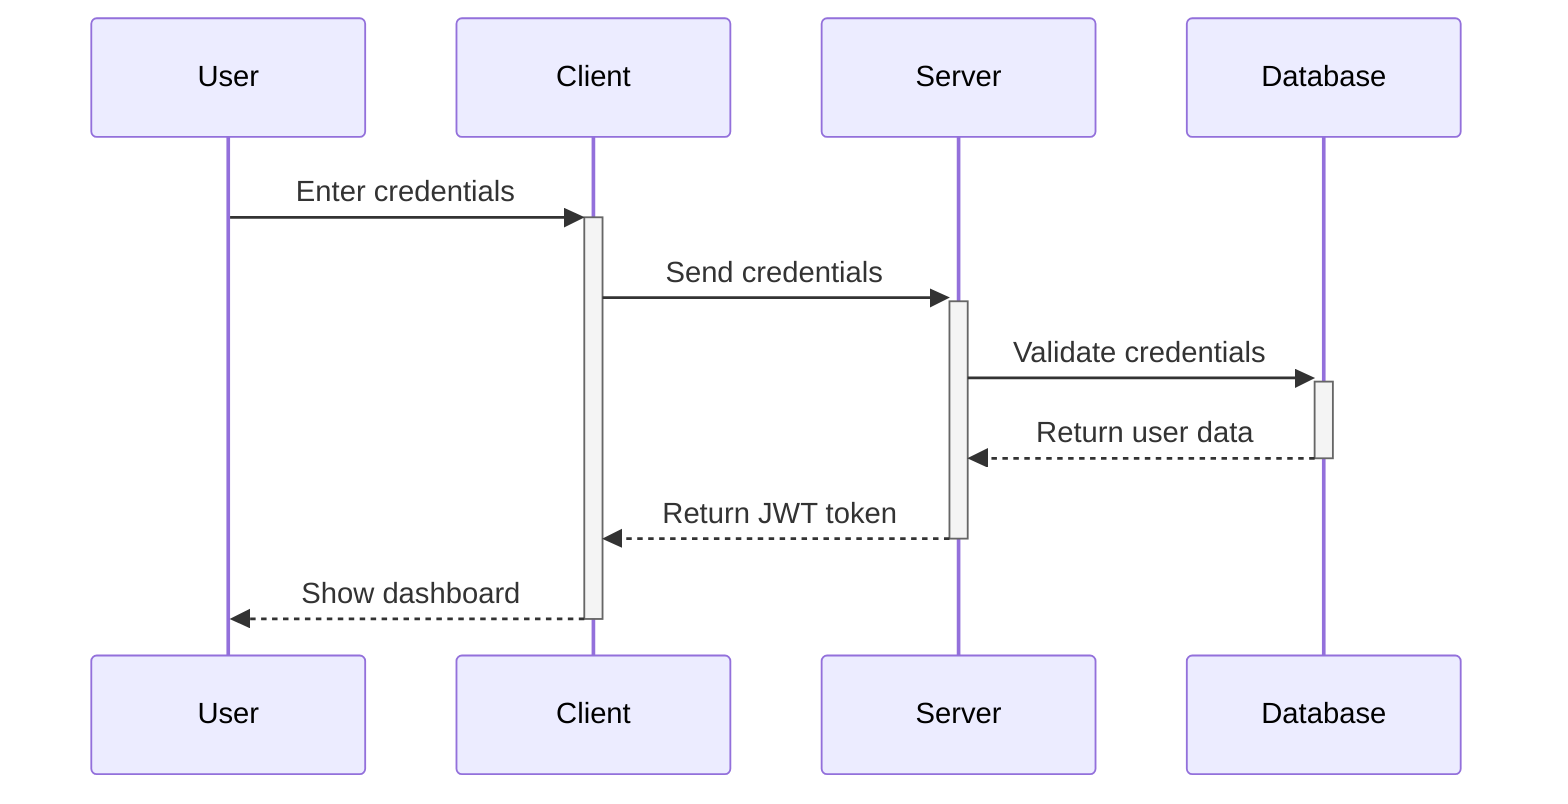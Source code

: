 %%{init: {'theme': 'default', 'themeVariables': { 'primaryColor': '#f5f5f5', 'primaryTextColor': '#333333', 'primaryBorderColor': '#cccccc', 'lineColor': '#666666', 'secondaryColor': '#f0f0f0', 'tertiaryColor': '#ffffff' }}}%%
sequenceDiagram
    User->>+Client: Enter credentials
    Client->>+Server: Send credentials
    Server->>+Database: Validate credentials
    Database-->>-Server: Return user data
    Server-->>-Client: Return JWT token
    Client-->>-User: Show dashboard